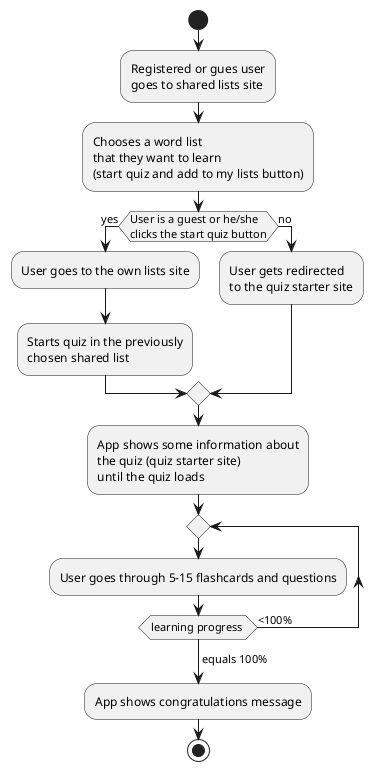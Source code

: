 @startuml
start
:Registered or gues user
goes to shared lists site;
:Chooses a word list
that they want to learn
(start quiz and add to my lists button);
if (User is a guest or he/she
clicks the start quiz button) then (yes)
:User goes to the own lists site;
:Starts quiz in the previously
chosen shared list;
else (no)
:User gets redirected
to the quiz starter site;
endif
:App shows some information about
the quiz (quiz starter site)
until the quiz loads;
repeat
:User goes through 5-15 flashcards and questions;
repeat while (learning progress ) is (<100%)
-> equals 100%;
:App shows congratulations message;
stop
@enduml
